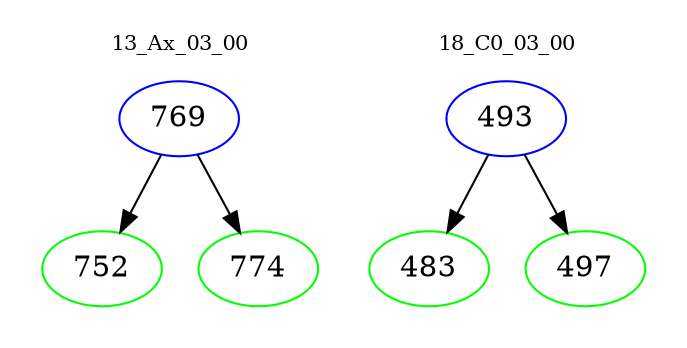 digraph{
subgraph cluster_0 {
color = white
label = "13_Ax_03_00";
fontsize=10;
T0_769 [label="769", color="blue"]
T0_769 -> T0_752 [color="black"]
T0_752 [label="752", color="green"]
T0_769 -> T0_774 [color="black"]
T0_774 [label="774", color="green"]
}
subgraph cluster_1 {
color = white
label = "18_C0_03_00";
fontsize=10;
T1_493 [label="493", color="blue"]
T1_493 -> T1_483 [color="black"]
T1_483 [label="483", color="green"]
T1_493 -> T1_497 [color="black"]
T1_497 [label="497", color="green"]
}
}
